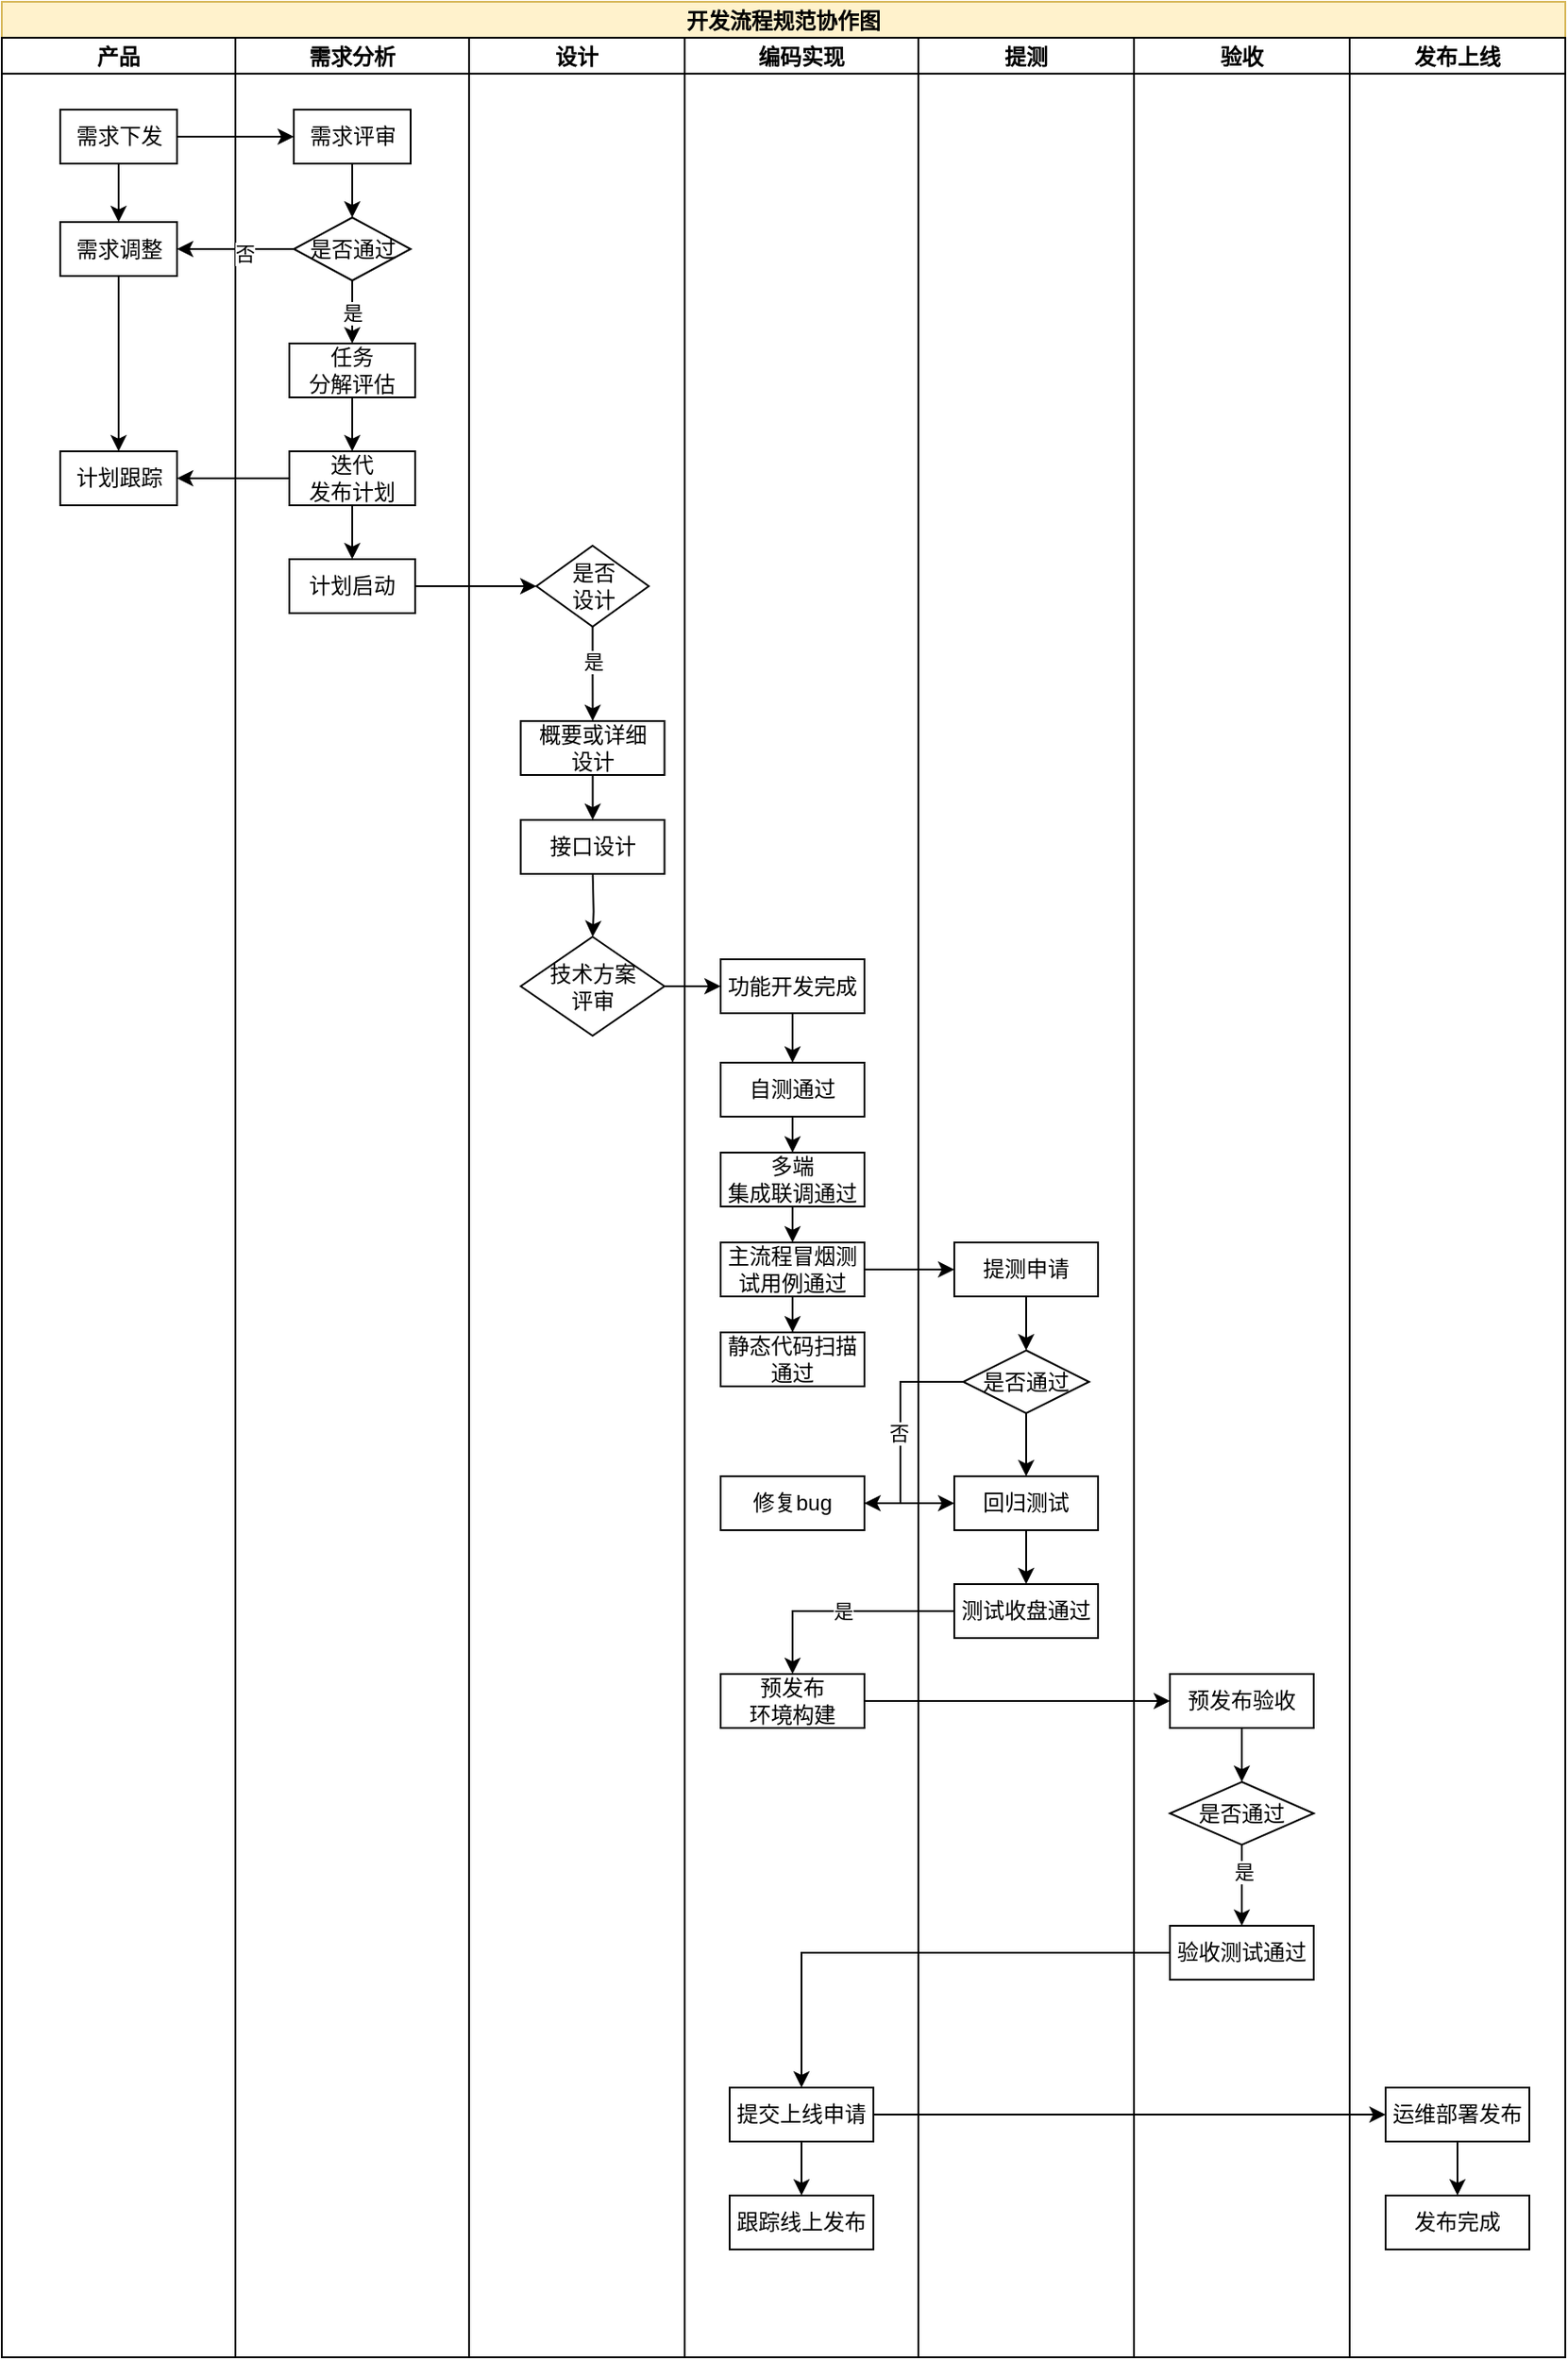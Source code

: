 <mxfile version="16.4.2" type="github">
  <diagram id="kgpKYQtTHZ0yAKxKKP6v" name="Page-1">
    <mxGraphModel dx="1056" dy="612" grid="1" gridSize="10" guides="1" tooltips="1" connect="1" arrows="1" fold="1" page="1" pageScale="1" pageWidth="850" pageHeight="1100" math="0" shadow="0">
      <root>
        <mxCell id="0" />
        <mxCell id="1" parent="0" />
        <mxCell id="3kRzph6qnzRTGQKdKOtc-10" value="开发流程规范协作图" style="swimlane;childLayout=stackLayout;resizeParent=1;resizeParentMax=0;startSize=20;fillColor=#fff2cc;strokeColor=#d6b656;" vertex="1" parent="1">
          <mxGeometry x="80" y="80" width="870" height="1310" as="geometry" />
        </mxCell>
        <mxCell id="3kRzph6qnzRTGQKdKOtc-30" value="产品" style="swimlane;startSize=20;" vertex="1" parent="3kRzph6qnzRTGQKdKOtc-10">
          <mxGeometry y="20" width="130" height="1290" as="geometry" />
        </mxCell>
        <mxCell id="3kRzph6qnzRTGQKdKOtc-31" value="需求下发" style="rounded=0;whiteSpace=wrap;html=1;" vertex="1" parent="3kRzph6qnzRTGQKdKOtc-30">
          <mxGeometry x="32.5" y="40" width="65" height="30" as="geometry" />
        </mxCell>
        <mxCell id="3kRzph6qnzRTGQKdKOtc-33" value="" style="edgeStyle=orthogonalEdgeStyle;rounded=0;orthogonalLoop=1;jettySize=auto;html=1;" edge="1" parent="3kRzph6qnzRTGQKdKOtc-30" source="3kRzph6qnzRTGQKdKOtc-31" target="3kRzph6qnzRTGQKdKOtc-37">
          <mxGeometry relative="1" as="geometry">
            <mxPoint x="65.037" y="100.02" as="targetPoint" />
          </mxGeometry>
        </mxCell>
        <mxCell id="3kRzph6qnzRTGQKdKOtc-57" style="edgeStyle=orthogonalEdgeStyle;rounded=0;orthogonalLoop=1;jettySize=auto;html=1;" edge="1" parent="3kRzph6qnzRTGQKdKOtc-30" source="3kRzph6qnzRTGQKdKOtc-37" target="3kRzph6qnzRTGQKdKOtc-49">
          <mxGeometry relative="1" as="geometry" />
        </mxCell>
        <mxCell id="3kRzph6qnzRTGQKdKOtc-37" value="需求调整" style="rounded=0;whiteSpace=wrap;html=1;" vertex="1" parent="3kRzph6qnzRTGQKdKOtc-30">
          <mxGeometry x="32.5" y="102.5" width="65" height="30" as="geometry" />
        </mxCell>
        <mxCell id="3kRzph6qnzRTGQKdKOtc-49" value="计划跟踪" style="rounded=0;whiteSpace=wrap;html=1;" vertex="1" parent="3kRzph6qnzRTGQKdKOtc-30">
          <mxGeometry x="32.5" y="230" width="65" height="30" as="geometry" />
        </mxCell>
        <mxCell id="3kRzph6qnzRTGQKdKOtc-11" value="需求分析" style="swimlane;startSize=20;" vertex="1" parent="3kRzph6qnzRTGQKdKOtc-10">
          <mxGeometry x="130" y="20" width="130" height="1290" as="geometry" />
        </mxCell>
        <mxCell id="3kRzph6qnzRTGQKdKOtc-17" value="需求评审" style="rounded=0;whiteSpace=wrap;html=1;" vertex="1" parent="3kRzph6qnzRTGQKdKOtc-11">
          <mxGeometry x="32.5" y="40" width="65" height="30" as="geometry" />
        </mxCell>
        <mxCell id="3kRzph6qnzRTGQKdKOtc-18" value="是否通过" style="rhombus;whiteSpace=wrap;html=1;rounded=0;" vertex="1" parent="3kRzph6qnzRTGQKdKOtc-11">
          <mxGeometry x="32.5" y="100" width="65" height="35" as="geometry" />
        </mxCell>
        <mxCell id="3kRzph6qnzRTGQKdKOtc-19" value="" style="edgeStyle=orthogonalEdgeStyle;rounded=0;orthogonalLoop=1;jettySize=auto;html=1;" edge="1" parent="3kRzph6qnzRTGQKdKOtc-11" source="3kRzph6qnzRTGQKdKOtc-17" target="3kRzph6qnzRTGQKdKOtc-18">
          <mxGeometry relative="1" as="geometry" />
        </mxCell>
        <mxCell id="3kRzph6qnzRTGQKdKOtc-46" value="" style="edgeStyle=orthogonalEdgeStyle;rounded=0;orthogonalLoop=1;jettySize=auto;html=1;" edge="1" parent="3kRzph6qnzRTGQKdKOtc-11" source="3kRzph6qnzRTGQKdKOtc-41" target="3kRzph6qnzRTGQKdKOtc-45">
          <mxGeometry relative="1" as="geometry" />
        </mxCell>
        <mxCell id="3kRzph6qnzRTGQKdKOtc-41" value="任务&lt;br&gt;分解评估" style="whiteSpace=wrap;html=1;rounded=0;" vertex="1" parent="3kRzph6qnzRTGQKdKOtc-11">
          <mxGeometry x="30" y="170" width="70" height="30" as="geometry" />
        </mxCell>
        <mxCell id="3kRzph6qnzRTGQKdKOtc-42" value="是" style="edgeStyle=orthogonalEdgeStyle;rounded=0;orthogonalLoop=1;jettySize=auto;html=1;" edge="1" parent="3kRzph6qnzRTGQKdKOtc-11" source="3kRzph6qnzRTGQKdKOtc-18" target="3kRzph6qnzRTGQKdKOtc-41">
          <mxGeometry relative="1" as="geometry" />
        </mxCell>
        <mxCell id="3kRzph6qnzRTGQKdKOtc-53" style="edgeStyle=orthogonalEdgeStyle;rounded=0;orthogonalLoop=1;jettySize=auto;html=1;" edge="1" parent="3kRzph6qnzRTGQKdKOtc-11" source="3kRzph6qnzRTGQKdKOtc-45" target="3kRzph6qnzRTGQKdKOtc-52">
          <mxGeometry relative="1" as="geometry" />
        </mxCell>
        <mxCell id="3kRzph6qnzRTGQKdKOtc-45" value="迭代&lt;br&gt;发布计划" style="rounded=0;whiteSpace=wrap;html=1;" vertex="1" parent="3kRzph6qnzRTGQKdKOtc-11">
          <mxGeometry x="30" y="230" width="70" height="30" as="geometry" />
        </mxCell>
        <mxCell id="3kRzph6qnzRTGQKdKOtc-52" value="计划启动" style="rounded=0;whiteSpace=wrap;html=1;" vertex="1" parent="3kRzph6qnzRTGQKdKOtc-11">
          <mxGeometry x="30" y="290" width="70" height="30" as="geometry" />
        </mxCell>
        <mxCell id="3kRzph6qnzRTGQKdKOtc-12" value="设计" style="swimlane;startSize=20;" vertex="1" parent="3kRzph6qnzRTGQKdKOtc-10">
          <mxGeometry x="260" y="20" width="120" height="1290" as="geometry" />
        </mxCell>
        <mxCell id="3kRzph6qnzRTGQKdKOtc-23" value="概要或详细&lt;br&gt;设计" style="whiteSpace=wrap;html=1;rounded=0;" vertex="1" parent="3kRzph6qnzRTGQKdKOtc-12">
          <mxGeometry x="28.75" y="380" width="80" height="30" as="geometry" />
        </mxCell>
        <mxCell id="3kRzph6qnzRTGQKdKOtc-58" value="" style="edgeStyle=orthogonalEdgeStyle;rounded=0;orthogonalLoop=1;jettySize=auto;html=1;" edge="1" parent="3kRzph6qnzRTGQKdKOtc-12" source="3kRzph6qnzRTGQKdKOtc-54" target="3kRzph6qnzRTGQKdKOtc-23">
          <mxGeometry relative="1" as="geometry" />
        </mxCell>
        <mxCell id="3kRzph6qnzRTGQKdKOtc-59" value="是" style="edgeLabel;html=1;align=center;verticalAlign=middle;resizable=0;points=[];" vertex="1" connectable="0" parent="3kRzph6qnzRTGQKdKOtc-58">
          <mxGeometry x="-0.255" relative="1" as="geometry">
            <mxPoint as="offset" />
          </mxGeometry>
        </mxCell>
        <mxCell id="3kRzph6qnzRTGQKdKOtc-54" value="是否&lt;br&gt;设计" style="rhombus;whiteSpace=wrap;html=1;rounded=0;" vertex="1" parent="3kRzph6qnzRTGQKdKOtc-12">
          <mxGeometry x="37.5" y="282.5" width="62.5" height="45" as="geometry" />
        </mxCell>
        <mxCell id="3kRzph6qnzRTGQKdKOtc-64" value="技术方案&lt;br&gt;评审" style="rhombus;whiteSpace=wrap;html=1;rounded=0;" vertex="1" parent="3kRzph6qnzRTGQKdKOtc-12">
          <mxGeometry x="28.75" y="500" width="80" height="55" as="geometry" />
        </mxCell>
        <mxCell id="3kRzph6qnzRTGQKdKOtc-65" value="" style="edgeStyle=orthogonalEdgeStyle;rounded=0;orthogonalLoop=1;jettySize=auto;html=1;" edge="1" parent="3kRzph6qnzRTGQKdKOtc-12" target="3kRzph6qnzRTGQKdKOtc-64">
          <mxGeometry relative="1" as="geometry">
            <mxPoint x="68.815" y="465" as="sourcePoint" />
          </mxGeometry>
        </mxCell>
        <mxCell id="3kRzph6qnzRTGQKdKOtc-72" value="接口设计" style="whiteSpace=wrap;html=1;rounded=0;" vertex="1" parent="3kRzph6qnzRTGQKdKOtc-12">
          <mxGeometry x="28.75" y="435" width="80" height="30" as="geometry" />
        </mxCell>
        <mxCell id="3kRzph6qnzRTGQKdKOtc-73" value="" style="edgeStyle=orthogonalEdgeStyle;rounded=0;orthogonalLoop=1;jettySize=auto;html=1;" edge="1" parent="3kRzph6qnzRTGQKdKOtc-12" source="3kRzph6qnzRTGQKdKOtc-23" target="3kRzph6qnzRTGQKdKOtc-72">
          <mxGeometry relative="1" as="geometry" />
        </mxCell>
        <mxCell id="3kRzph6qnzRTGQKdKOtc-13" value="编码实现" style="swimlane;startSize=20;" vertex="1" parent="3kRzph6qnzRTGQKdKOtc-10">
          <mxGeometry x="380" y="20" width="130" height="1290" as="geometry">
            <mxRectangle x="240" y="20" width="30" height="460" as="alternateBounds" />
          </mxGeometry>
        </mxCell>
        <mxCell id="3kRzph6qnzRTGQKdKOtc-68" value="功能开发完成" style="whiteSpace=wrap;html=1;rounded=0;" vertex="1" parent="3kRzph6qnzRTGQKdKOtc-13">
          <mxGeometry x="20" y="512.5" width="80" height="30" as="geometry" />
        </mxCell>
        <mxCell id="3kRzph6qnzRTGQKdKOtc-78" style="edgeStyle=orthogonalEdgeStyle;rounded=0;orthogonalLoop=1;jettySize=auto;html=1;exitX=0.5;exitY=1;exitDx=0;exitDy=0;entryX=0.5;entryY=0;entryDx=0;entryDy=0;" edge="1" parent="3kRzph6qnzRTGQKdKOtc-13" source="3kRzph6qnzRTGQKdKOtc-74" target="3kRzph6qnzRTGQKdKOtc-76">
          <mxGeometry relative="1" as="geometry" />
        </mxCell>
        <mxCell id="3kRzph6qnzRTGQKdKOtc-74" value="多端&lt;br&gt;集成联调通过" style="whiteSpace=wrap;html=1;rounded=0;" vertex="1" parent="3kRzph6qnzRTGQKdKOtc-13">
          <mxGeometry x="20" y="620" width="80" height="30" as="geometry" />
        </mxCell>
        <mxCell id="3kRzph6qnzRTGQKdKOtc-77" style="edgeStyle=orthogonalEdgeStyle;rounded=0;orthogonalLoop=1;jettySize=auto;html=1;exitX=0.5;exitY=1;exitDx=0;exitDy=0;entryX=0.5;entryY=0;entryDx=0;entryDy=0;" edge="1" parent="3kRzph6qnzRTGQKdKOtc-13" source="3kRzph6qnzRTGQKdKOtc-75" target="3kRzph6qnzRTGQKdKOtc-74">
          <mxGeometry relative="1" as="geometry" />
        </mxCell>
        <mxCell id="3kRzph6qnzRTGQKdKOtc-75" value="自测通过" style="whiteSpace=wrap;html=1;rounded=0;" vertex="1" parent="3kRzph6qnzRTGQKdKOtc-13">
          <mxGeometry x="20" y="570" width="80" height="30" as="geometry" />
        </mxCell>
        <mxCell id="3kRzph6qnzRTGQKdKOtc-87" value="" style="edgeStyle=orthogonalEdgeStyle;rounded=0;orthogonalLoop=1;jettySize=auto;html=1;" edge="1" parent="3kRzph6qnzRTGQKdKOtc-13" source="3kRzph6qnzRTGQKdKOtc-76" target="3kRzph6qnzRTGQKdKOtc-86">
          <mxGeometry relative="1" as="geometry" />
        </mxCell>
        <mxCell id="3kRzph6qnzRTGQKdKOtc-76" value="主流程冒烟测试用例通过" style="whiteSpace=wrap;html=1;rounded=0;" vertex="1" parent="3kRzph6qnzRTGQKdKOtc-13">
          <mxGeometry x="20" y="670" width="80" height="30" as="geometry" />
        </mxCell>
        <mxCell id="3kRzph6qnzRTGQKdKOtc-71" value="" style="edgeStyle=orthogonalEdgeStyle;rounded=0;orthogonalLoop=1;jettySize=auto;html=1;" edge="1" parent="3kRzph6qnzRTGQKdKOtc-13" source="3kRzph6qnzRTGQKdKOtc-68" target="3kRzph6qnzRTGQKdKOtc-75">
          <mxGeometry relative="1" as="geometry">
            <mxPoint x="60" y="630" as="targetPoint" />
          </mxGeometry>
        </mxCell>
        <mxCell id="3kRzph6qnzRTGQKdKOtc-86" value="静态代码扫描通过" style="whiteSpace=wrap;html=1;rounded=0;" vertex="1" parent="3kRzph6qnzRTGQKdKOtc-13">
          <mxGeometry x="20" y="720" width="80" height="30" as="geometry" />
        </mxCell>
        <mxCell id="3kRzph6qnzRTGQKdKOtc-107" value="预发布&lt;br&gt;环境构建" style="whiteSpace=wrap;html=1;rounded=0;" vertex="1" parent="3kRzph6qnzRTGQKdKOtc-13">
          <mxGeometry x="20" y="910" width="80" height="30" as="geometry" />
        </mxCell>
        <mxCell id="3kRzph6qnzRTGQKdKOtc-137" style="edgeStyle=orthogonalEdgeStyle;rounded=0;orthogonalLoop=1;jettySize=auto;html=1;exitX=0.5;exitY=1;exitDx=0;exitDy=0;" edge="1" parent="3kRzph6qnzRTGQKdKOtc-13" source="3kRzph6qnzRTGQKdKOtc-122" target="3kRzph6qnzRTGQKdKOtc-136">
          <mxGeometry relative="1" as="geometry" />
        </mxCell>
        <mxCell id="3kRzph6qnzRTGQKdKOtc-122" value="提交上线申请" style="whiteSpace=wrap;html=1;rounded=0;" vertex="1" parent="3kRzph6qnzRTGQKdKOtc-13">
          <mxGeometry x="25" y="1140" width="80" height="30" as="geometry" />
        </mxCell>
        <mxCell id="3kRzph6qnzRTGQKdKOtc-136" value="跟踪线上发布" style="whiteSpace=wrap;html=1;rounded=0;" vertex="1" parent="3kRzph6qnzRTGQKdKOtc-13">
          <mxGeometry x="25" y="1200" width="80" height="30" as="geometry" />
        </mxCell>
        <mxCell id="3kRzph6qnzRTGQKdKOtc-139" value="修复bug" style="whiteSpace=wrap;html=1;rounded=0;" vertex="1" parent="3kRzph6qnzRTGQKdKOtc-13">
          <mxGeometry x="20" y="800" width="80" height="30" as="geometry" />
        </mxCell>
        <mxCell id="3kRzph6qnzRTGQKdKOtc-20" value="提测" style="swimlane;startSize=20;" vertex="1" parent="3kRzph6qnzRTGQKdKOtc-10">
          <mxGeometry x="510" y="20" width="120" height="1290" as="geometry">
            <mxRectangle x="240" y="20" width="30" height="460" as="alternateBounds" />
          </mxGeometry>
        </mxCell>
        <mxCell id="3kRzph6qnzRTGQKdKOtc-81" value="提测申请" style="whiteSpace=wrap;html=1;rounded=0;" vertex="1" parent="3kRzph6qnzRTGQKdKOtc-20">
          <mxGeometry x="20" y="670" width="80" height="30" as="geometry" />
        </mxCell>
        <mxCell id="3kRzph6qnzRTGQKdKOtc-111" value="" style="edgeStyle=orthogonalEdgeStyle;rounded=0;orthogonalLoop=1;jettySize=auto;html=1;" edge="1" parent="3kRzph6qnzRTGQKdKOtc-20" source="3kRzph6qnzRTGQKdKOtc-92" target="3kRzph6qnzRTGQKdKOtc-98">
          <mxGeometry relative="1" as="geometry" />
        </mxCell>
        <mxCell id="3kRzph6qnzRTGQKdKOtc-92" value="回归测试" style="whiteSpace=wrap;html=1;rounded=0;" vertex="1" parent="3kRzph6qnzRTGQKdKOtc-20">
          <mxGeometry x="20" y="800" width="80" height="30" as="geometry" />
        </mxCell>
        <mxCell id="3kRzph6qnzRTGQKdKOtc-97" style="edgeStyle=orthogonalEdgeStyle;rounded=0;orthogonalLoop=1;jettySize=auto;html=1;exitX=0.5;exitY=1;exitDx=0;exitDy=0;" edge="1" parent="3kRzph6qnzRTGQKdKOtc-20" source="3kRzph6qnzRTGQKdKOtc-95" target="3kRzph6qnzRTGQKdKOtc-92">
          <mxGeometry relative="1" as="geometry" />
        </mxCell>
        <mxCell id="3kRzph6qnzRTGQKdKOtc-95" value="是否通过" style="rhombus;whiteSpace=wrap;html=1;rounded=0;" vertex="1" parent="3kRzph6qnzRTGQKdKOtc-20">
          <mxGeometry x="25" y="730" width="70" height="35" as="geometry" />
        </mxCell>
        <mxCell id="3kRzph6qnzRTGQKdKOtc-96" value="" style="edgeStyle=orthogonalEdgeStyle;rounded=0;orthogonalLoop=1;jettySize=auto;html=1;" edge="1" parent="3kRzph6qnzRTGQKdKOtc-20" source="3kRzph6qnzRTGQKdKOtc-81" target="3kRzph6qnzRTGQKdKOtc-95">
          <mxGeometry relative="1" as="geometry" />
        </mxCell>
        <mxCell id="3kRzph6qnzRTGQKdKOtc-98" value="测试收盘通过" style="whiteSpace=wrap;html=1;rounded=0;" vertex="1" parent="3kRzph6qnzRTGQKdKOtc-20">
          <mxGeometry x="20" y="860" width="80" height="30" as="geometry" />
        </mxCell>
        <mxCell id="3kRzph6qnzRTGQKdKOtc-21" value="验收" style="swimlane;startSize=20;" vertex="1" parent="3kRzph6qnzRTGQKdKOtc-10">
          <mxGeometry x="630" y="20" width="120" height="1290" as="geometry">
            <mxRectangle x="240" y="20" width="30" height="460" as="alternateBounds" />
          </mxGeometry>
        </mxCell>
        <mxCell id="3kRzph6qnzRTGQKdKOtc-101" value="预发布验收" style="whiteSpace=wrap;html=1;rounded=0;" vertex="1" parent="3kRzph6qnzRTGQKdKOtc-21">
          <mxGeometry x="20" y="910" width="80" height="30" as="geometry" />
        </mxCell>
        <mxCell id="3kRzph6qnzRTGQKdKOtc-117" value="验收测试通过" style="whiteSpace=wrap;html=1;rounded=0;" vertex="1" parent="3kRzph6qnzRTGQKdKOtc-21">
          <mxGeometry x="20" y="1050" width="80" height="30" as="geometry" />
        </mxCell>
        <mxCell id="3kRzph6qnzRTGQKdKOtc-113" value="是否通过" style="rhombus;whiteSpace=wrap;html=1;rounded=0;" vertex="1" parent="3kRzph6qnzRTGQKdKOtc-21">
          <mxGeometry x="20" y="970" width="80" height="35" as="geometry" />
        </mxCell>
        <mxCell id="3kRzph6qnzRTGQKdKOtc-114" value="" style="edgeStyle=orthogonalEdgeStyle;rounded=0;orthogonalLoop=1;jettySize=auto;html=1;" edge="1" parent="3kRzph6qnzRTGQKdKOtc-21" source="3kRzph6qnzRTGQKdKOtc-101" target="3kRzph6qnzRTGQKdKOtc-113">
          <mxGeometry relative="1" as="geometry" />
        </mxCell>
        <mxCell id="3kRzph6qnzRTGQKdKOtc-118" style="edgeStyle=orthogonalEdgeStyle;rounded=0;orthogonalLoop=1;jettySize=auto;html=1;exitX=0.5;exitY=1;exitDx=0;exitDy=0;" edge="1" parent="3kRzph6qnzRTGQKdKOtc-21" source="3kRzph6qnzRTGQKdKOtc-113" target="3kRzph6qnzRTGQKdKOtc-117">
          <mxGeometry relative="1" as="geometry" />
        </mxCell>
        <mxCell id="3kRzph6qnzRTGQKdKOtc-119" value="是" style="edgeLabel;html=1;align=center;verticalAlign=middle;resizable=0;points=[];" vertex="1" connectable="0" parent="3kRzph6qnzRTGQKdKOtc-118">
          <mxGeometry x="-0.351" y="1" relative="1" as="geometry">
            <mxPoint as="offset" />
          </mxGeometry>
        </mxCell>
        <mxCell id="3kRzph6qnzRTGQKdKOtc-34" value="" style="edgeStyle=orthogonalEdgeStyle;rounded=0;orthogonalLoop=1;jettySize=auto;html=1;" edge="1" parent="3kRzph6qnzRTGQKdKOtc-10" source="3kRzph6qnzRTGQKdKOtc-31" target="3kRzph6qnzRTGQKdKOtc-17">
          <mxGeometry relative="1" as="geometry" />
        </mxCell>
        <mxCell id="3kRzph6qnzRTGQKdKOtc-36" value="" style="edgeStyle=orthogonalEdgeStyle;rounded=0;orthogonalLoop=1;jettySize=auto;html=1;entryX=1;entryY=0.5;entryDx=0;entryDy=0;" edge="1" parent="3kRzph6qnzRTGQKdKOtc-10" source="3kRzph6qnzRTGQKdKOtc-18" target="3kRzph6qnzRTGQKdKOtc-37">
          <mxGeometry relative="1" as="geometry">
            <mxPoint x="110" y="137.5" as="targetPoint" />
          </mxGeometry>
        </mxCell>
        <mxCell id="3kRzph6qnzRTGQKdKOtc-40" value="否" style="edgeLabel;html=1;align=center;verticalAlign=middle;resizable=0;points=[];" vertex="1" connectable="0" parent="3kRzph6qnzRTGQKdKOtc-36">
          <mxGeometry x="-0.157" y="2" relative="1" as="geometry">
            <mxPoint as="offset" />
          </mxGeometry>
        </mxCell>
        <mxCell id="3kRzph6qnzRTGQKdKOtc-48" value="" style="edgeStyle=orthogonalEdgeStyle;rounded=0;orthogonalLoop=1;jettySize=auto;html=1;entryX=1;entryY=0.5;entryDx=0;entryDy=0;" edge="1" parent="3kRzph6qnzRTGQKdKOtc-10" source="3kRzph6qnzRTGQKdKOtc-45" target="3kRzph6qnzRTGQKdKOtc-49">
          <mxGeometry relative="1" as="geometry">
            <mxPoint x="105" y="265.0" as="targetPoint" />
          </mxGeometry>
        </mxCell>
        <mxCell id="3kRzph6qnzRTGQKdKOtc-55" value="" style="edgeStyle=orthogonalEdgeStyle;rounded=0;orthogonalLoop=1;jettySize=auto;html=1;" edge="1" parent="3kRzph6qnzRTGQKdKOtc-10" source="3kRzph6qnzRTGQKdKOtc-52" target="3kRzph6qnzRTGQKdKOtc-54">
          <mxGeometry relative="1" as="geometry" />
        </mxCell>
        <mxCell id="3kRzph6qnzRTGQKdKOtc-82" value="" style="edgeStyle=orthogonalEdgeStyle;rounded=0;orthogonalLoop=1;jettySize=auto;html=1;" edge="1" parent="3kRzph6qnzRTGQKdKOtc-10" source="3kRzph6qnzRTGQKdKOtc-76" target="3kRzph6qnzRTGQKdKOtc-81">
          <mxGeometry relative="1" as="geometry" />
        </mxCell>
        <mxCell id="3kRzph6qnzRTGQKdKOtc-83" style="edgeStyle=orthogonalEdgeStyle;rounded=0;orthogonalLoop=1;jettySize=auto;html=1;exitX=1;exitY=0.5;exitDx=0;exitDy=0;entryX=0;entryY=0.5;entryDx=0;entryDy=0;" edge="1" parent="3kRzph6qnzRTGQKdKOtc-10" source="3kRzph6qnzRTGQKdKOtc-64" target="3kRzph6qnzRTGQKdKOtc-68">
          <mxGeometry relative="1" as="geometry" />
        </mxCell>
        <mxCell id="3kRzph6qnzRTGQKdKOtc-108" style="edgeStyle=orthogonalEdgeStyle;rounded=0;orthogonalLoop=1;jettySize=auto;html=1;exitX=1;exitY=0.5;exitDx=0;exitDy=0;entryX=0;entryY=0.5;entryDx=0;entryDy=0;" edge="1" parent="3kRzph6qnzRTGQKdKOtc-10" source="3kRzph6qnzRTGQKdKOtc-107" target="3kRzph6qnzRTGQKdKOtc-101">
          <mxGeometry relative="1" as="geometry" />
        </mxCell>
        <mxCell id="3kRzph6qnzRTGQKdKOtc-112" value="是" style="edgeStyle=orthogonalEdgeStyle;rounded=0;orthogonalLoop=1;jettySize=auto;html=1;" edge="1" parent="3kRzph6qnzRTGQKdKOtc-10" source="3kRzph6qnzRTGQKdKOtc-98" target="3kRzph6qnzRTGQKdKOtc-107">
          <mxGeometry relative="1" as="geometry" />
        </mxCell>
        <mxCell id="3kRzph6qnzRTGQKdKOtc-125" style="edgeStyle=orthogonalEdgeStyle;rounded=0;orthogonalLoop=1;jettySize=auto;html=1;" edge="1" parent="3kRzph6qnzRTGQKdKOtc-10" source="3kRzph6qnzRTGQKdKOtc-117" target="3kRzph6qnzRTGQKdKOtc-122">
          <mxGeometry relative="1" as="geometry" />
        </mxCell>
        <mxCell id="3kRzph6qnzRTGQKdKOtc-132" value="" style="edgeStyle=orthogonalEdgeStyle;rounded=0;orthogonalLoop=1;jettySize=auto;html=1;" edge="1" parent="3kRzph6qnzRTGQKdKOtc-10" source="3kRzph6qnzRTGQKdKOtc-122" target="3kRzph6qnzRTGQKdKOtc-131">
          <mxGeometry relative="1" as="geometry">
            <mxPoint x="545.0" y="1175" as="targetPoint" />
          </mxGeometry>
        </mxCell>
        <mxCell id="3kRzph6qnzRTGQKdKOtc-22" value="发布上线" style="swimlane;startSize=20;" vertex="1" parent="3kRzph6qnzRTGQKdKOtc-10">
          <mxGeometry x="750" y="20" width="120" height="1290" as="geometry">
            <mxRectangle x="240" y="20" width="30" height="460" as="alternateBounds" />
          </mxGeometry>
        </mxCell>
        <mxCell id="3kRzph6qnzRTGQKdKOtc-138" style="edgeStyle=orthogonalEdgeStyle;rounded=0;orthogonalLoop=1;jettySize=auto;html=1;exitX=0.5;exitY=1;exitDx=0;exitDy=0;entryX=0.5;entryY=0;entryDx=0;entryDy=0;" edge="1" parent="3kRzph6qnzRTGQKdKOtc-22" source="3kRzph6qnzRTGQKdKOtc-131" target="3kRzph6qnzRTGQKdKOtc-135">
          <mxGeometry relative="1" as="geometry" />
        </mxCell>
        <mxCell id="3kRzph6qnzRTGQKdKOtc-131" value="运维部署发布" style="whiteSpace=wrap;html=1;rounded=0;" vertex="1" parent="3kRzph6qnzRTGQKdKOtc-22">
          <mxGeometry x="20" y="1140" width="80" height="30" as="geometry" />
        </mxCell>
        <mxCell id="3kRzph6qnzRTGQKdKOtc-135" value="发布完成" style="whiteSpace=wrap;html=1;rounded=0;" vertex="1" parent="3kRzph6qnzRTGQKdKOtc-22">
          <mxGeometry x="20" y="1200" width="80" height="30" as="geometry" />
        </mxCell>
        <mxCell id="3kRzph6qnzRTGQKdKOtc-141" style="edgeStyle=orthogonalEdgeStyle;rounded=0;orthogonalLoop=1;jettySize=auto;html=1;exitX=1;exitY=0.5;exitDx=0;exitDy=0;entryX=0;entryY=0.5;entryDx=0;entryDy=0;" edge="1" parent="3kRzph6qnzRTGQKdKOtc-10" source="3kRzph6qnzRTGQKdKOtc-139" target="3kRzph6qnzRTGQKdKOtc-92">
          <mxGeometry relative="1" as="geometry" />
        </mxCell>
        <mxCell id="3kRzph6qnzRTGQKdKOtc-145" style="edgeStyle=orthogonalEdgeStyle;rounded=0;orthogonalLoop=1;jettySize=auto;html=1;exitX=0;exitY=0.5;exitDx=0;exitDy=0;entryX=1;entryY=0.5;entryDx=0;entryDy=0;" edge="1" parent="3kRzph6qnzRTGQKdKOtc-10" source="3kRzph6qnzRTGQKdKOtc-95" target="3kRzph6qnzRTGQKdKOtc-139">
          <mxGeometry relative="1" as="geometry">
            <Array as="points">
              <mxPoint x="500" y="767" />
              <mxPoint x="500" y="835" />
            </Array>
          </mxGeometry>
        </mxCell>
        <mxCell id="3kRzph6qnzRTGQKdKOtc-146" value="否" style="edgeLabel;html=1;align=center;verticalAlign=middle;resizable=0;points=[];" vertex="1" connectable="0" parent="3kRzph6qnzRTGQKdKOtc-145">
          <mxGeometry x="0.034" y="-1" relative="1" as="geometry">
            <mxPoint as="offset" />
          </mxGeometry>
        </mxCell>
      </root>
    </mxGraphModel>
  </diagram>
</mxfile>
